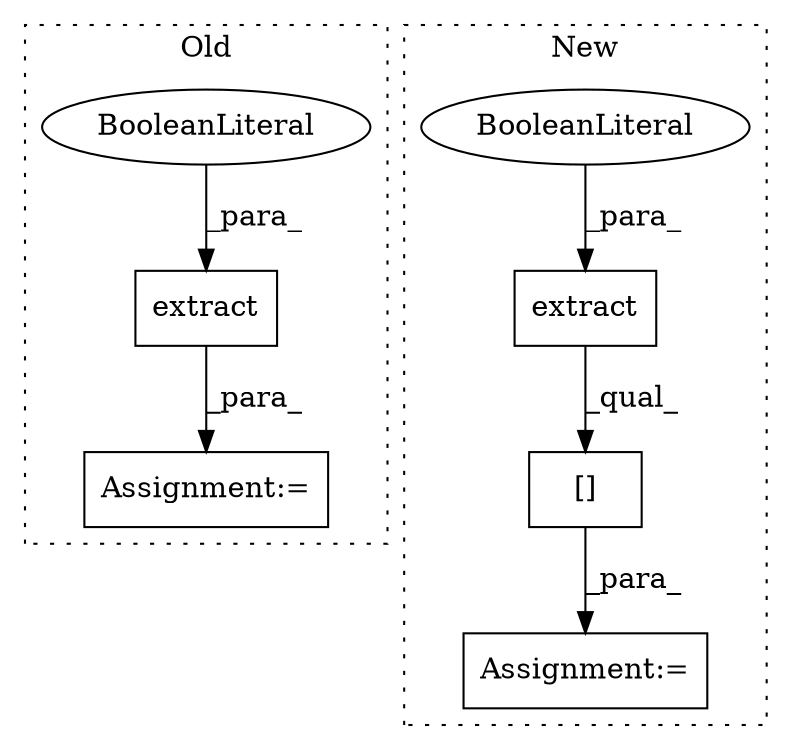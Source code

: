 digraph G {
subgraph cluster0 {
1 [label="extract" a="32" s="620,645" l="8,1" shape="box"];
3 [label="Assignment:=" a="7" s="663" l="1" shape="box"];
6 [label="BooleanLiteral" a="9" s="641" l="4" shape="ellipse"];
label = "Old";
style="dotted";
}
subgraph cluster1 {
2 [label="extract" a="32" s="660,685" l="8,1" shape="box"];
4 [label="[]" a="2" s="811,877" l="33,1" shape="box"];
5 [label="BooleanLiteral" a="9" s="681" l="4" shape="ellipse"];
7 [label="Assignment:=" a="7" s="810" l="1" shape="box"];
label = "New";
style="dotted";
}
1 -> 3 [label="_para_"];
2 -> 4 [label="_qual_"];
4 -> 7 [label="_para_"];
5 -> 2 [label="_para_"];
6 -> 1 [label="_para_"];
}